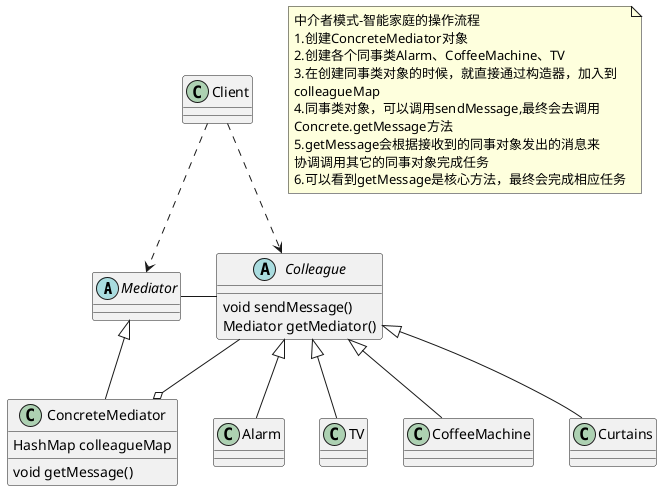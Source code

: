 @startuml

abstract class Mediator
class ConcreteMediator
abstract class Colleague
class Alarm
class TV
class CoffeeMachine
class Curtains
class Client
ConcreteMediator : HashMap colleagueMap
ConcreteMediator : void getMessage()
Colleague : void sendMessage()
Colleague : Mediator getMediator()

Mediator -right- Colleague
Mediator <|-- ConcreteMediator
Colleague <|-- Alarm
Colleague <|-- TV
Colleague <|-- CoffeeMachine
Colleague <|-- Curtains
Colleague --o ConcreteMediator
Client ..> Mediator
Client ..> Colleague

note as n1
中介者模式-智能家庭的操作流程
1.创建ConcreteMediator对象
2.创建各个同事类Alarm、CoffeeMachine、TV
3.在创建同事类对象的时候，就直接通过构造器，加入到
colleagueMap
4.同事类对象，可以调用sendMessage,最终会去调用
Concrete.getMessage方法
5.getMessage会根据接收到的同事对象发出的消息来
协调调用其它的同事对象完成任务
6.可以看到getMessage是核心方法，最终会完成相应任务
end note


@enduml